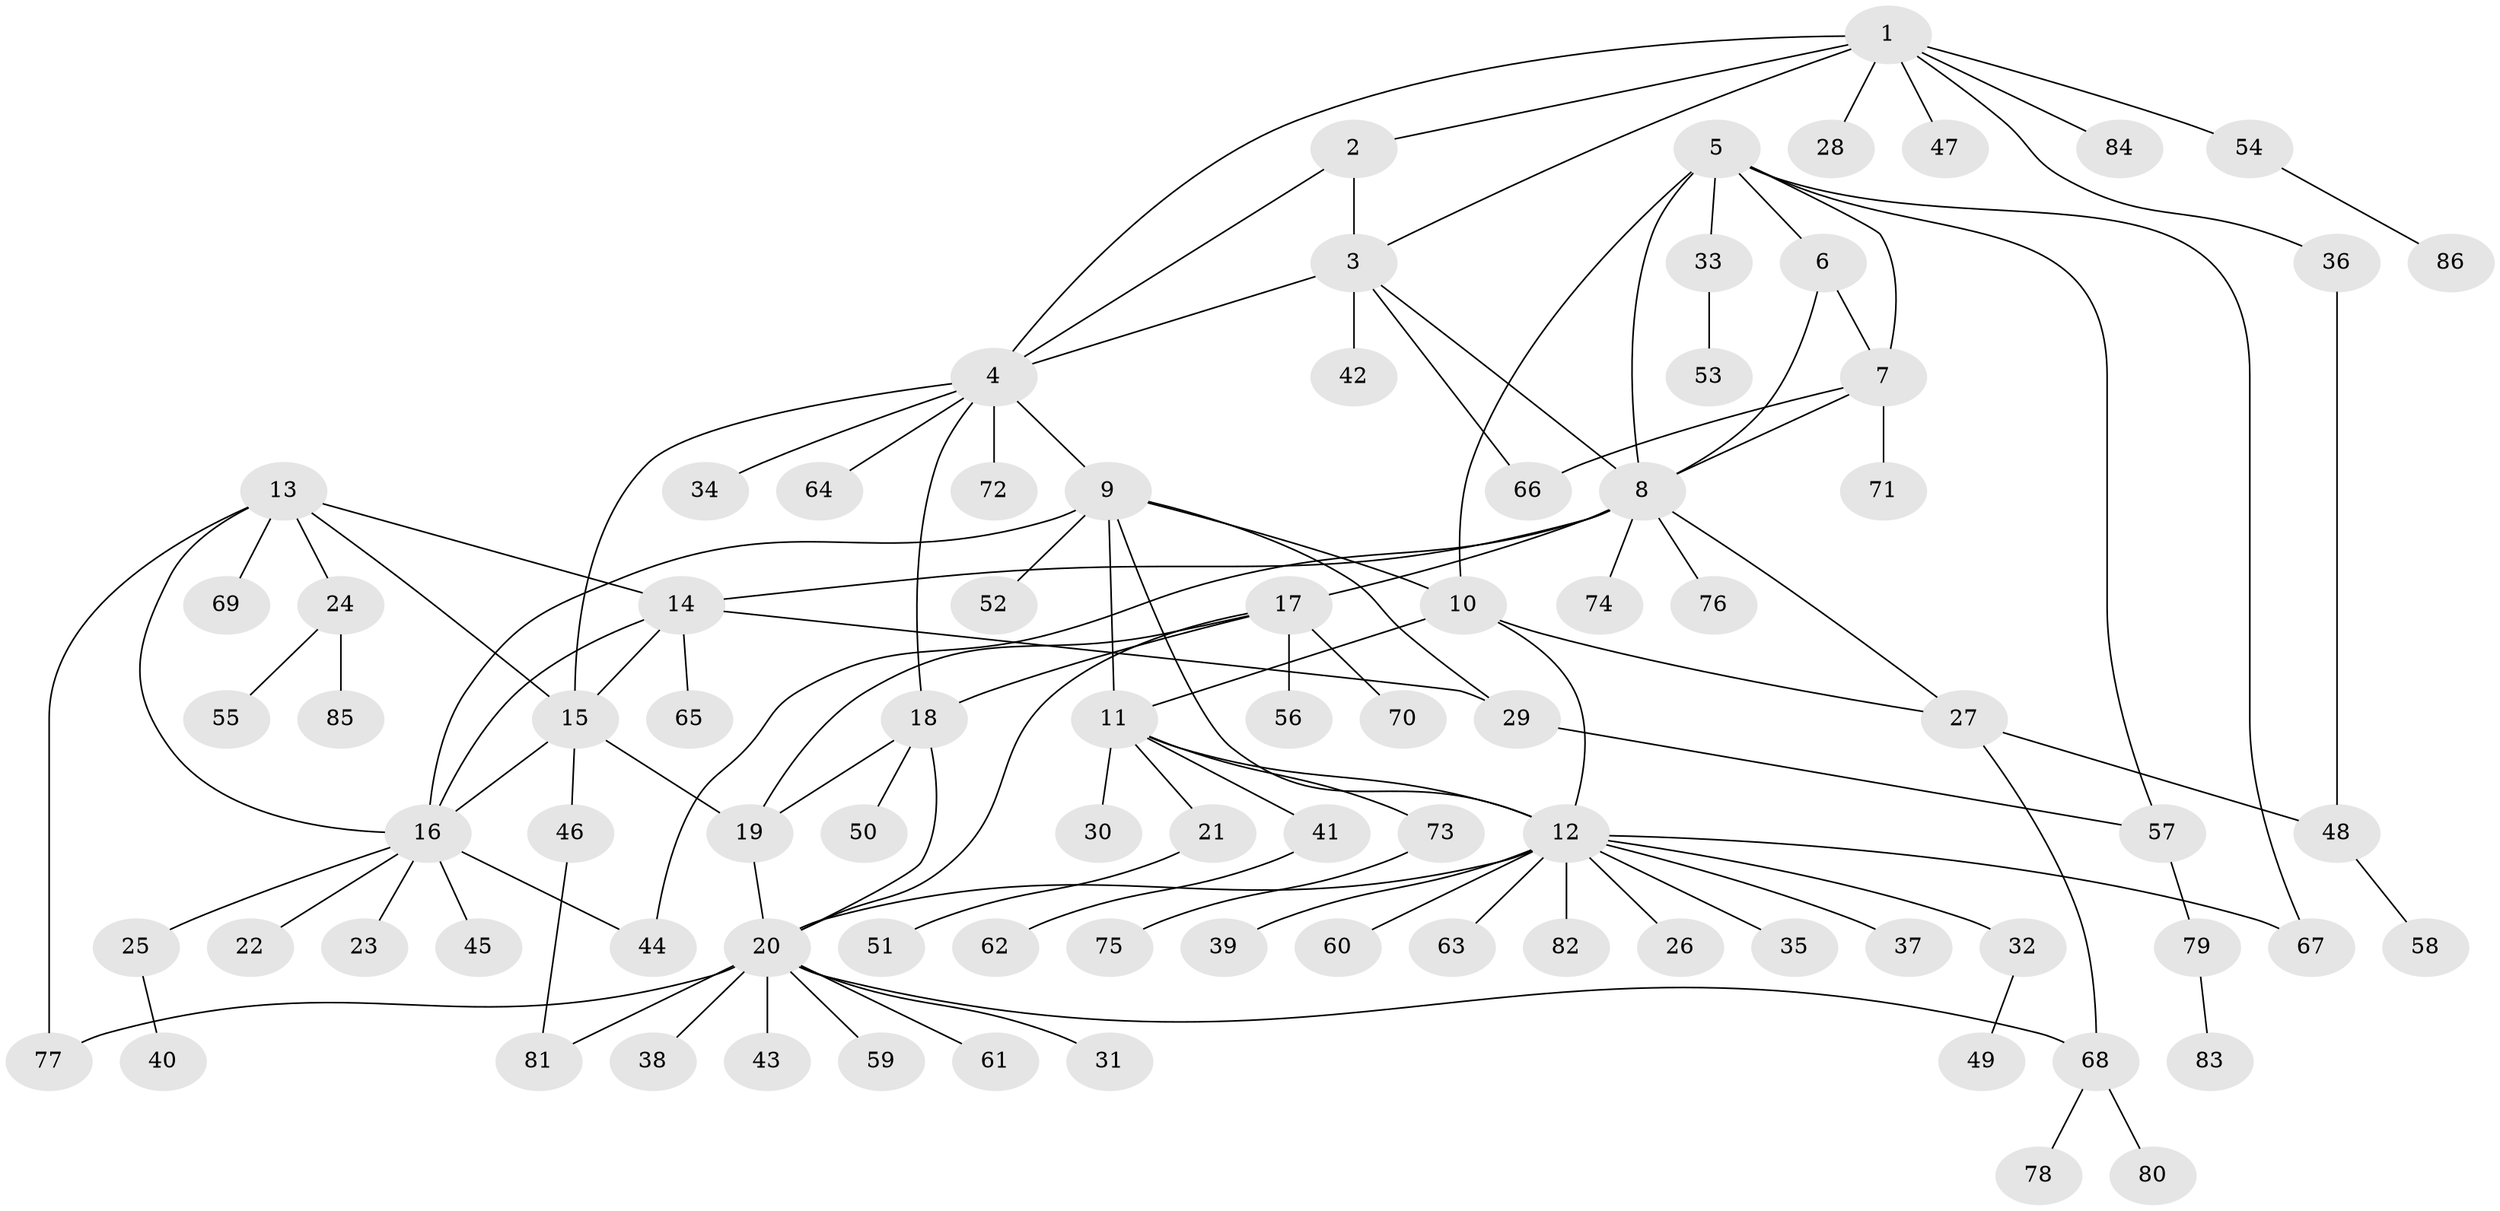 // Generated by graph-tools (version 1.1) at 2025/37/03/09/25 02:37:46]
// undirected, 86 vertices, 116 edges
graph export_dot {
graph [start="1"]
  node [color=gray90,style=filled];
  1;
  2;
  3;
  4;
  5;
  6;
  7;
  8;
  9;
  10;
  11;
  12;
  13;
  14;
  15;
  16;
  17;
  18;
  19;
  20;
  21;
  22;
  23;
  24;
  25;
  26;
  27;
  28;
  29;
  30;
  31;
  32;
  33;
  34;
  35;
  36;
  37;
  38;
  39;
  40;
  41;
  42;
  43;
  44;
  45;
  46;
  47;
  48;
  49;
  50;
  51;
  52;
  53;
  54;
  55;
  56;
  57;
  58;
  59;
  60;
  61;
  62;
  63;
  64;
  65;
  66;
  67;
  68;
  69;
  70;
  71;
  72;
  73;
  74;
  75;
  76;
  77;
  78;
  79;
  80;
  81;
  82;
  83;
  84;
  85;
  86;
  1 -- 2;
  1 -- 3;
  1 -- 4;
  1 -- 28;
  1 -- 36;
  1 -- 47;
  1 -- 54;
  1 -- 84;
  2 -- 3;
  2 -- 4;
  3 -- 4;
  3 -- 8;
  3 -- 42;
  3 -- 66;
  4 -- 9;
  4 -- 15;
  4 -- 18;
  4 -- 34;
  4 -- 64;
  4 -- 72;
  5 -- 6;
  5 -- 7;
  5 -- 8;
  5 -- 10;
  5 -- 33;
  5 -- 57;
  5 -- 67;
  6 -- 7;
  6 -- 8;
  7 -- 8;
  7 -- 66;
  7 -- 71;
  8 -- 14;
  8 -- 17;
  8 -- 27;
  8 -- 44;
  8 -- 74;
  8 -- 76;
  9 -- 10;
  9 -- 11;
  9 -- 12;
  9 -- 16;
  9 -- 29;
  9 -- 52;
  10 -- 11;
  10 -- 12;
  10 -- 27;
  11 -- 12;
  11 -- 21;
  11 -- 30;
  11 -- 41;
  11 -- 73;
  12 -- 20;
  12 -- 26;
  12 -- 32;
  12 -- 35;
  12 -- 37;
  12 -- 39;
  12 -- 60;
  12 -- 63;
  12 -- 67;
  12 -- 82;
  13 -- 14;
  13 -- 15;
  13 -- 16;
  13 -- 24;
  13 -- 69;
  13 -- 77;
  14 -- 15;
  14 -- 16;
  14 -- 29;
  14 -- 65;
  15 -- 16;
  15 -- 19;
  15 -- 46;
  16 -- 22;
  16 -- 23;
  16 -- 25;
  16 -- 44;
  16 -- 45;
  17 -- 18;
  17 -- 19;
  17 -- 20;
  17 -- 56;
  17 -- 70;
  18 -- 19;
  18 -- 20;
  18 -- 50;
  19 -- 20;
  20 -- 31;
  20 -- 38;
  20 -- 43;
  20 -- 59;
  20 -- 61;
  20 -- 68;
  20 -- 77;
  20 -- 81;
  21 -- 51;
  24 -- 55;
  24 -- 85;
  25 -- 40;
  27 -- 48;
  27 -- 68;
  29 -- 57;
  32 -- 49;
  33 -- 53;
  36 -- 48;
  41 -- 62;
  46 -- 81;
  48 -- 58;
  54 -- 86;
  57 -- 79;
  68 -- 78;
  68 -- 80;
  73 -- 75;
  79 -- 83;
}
